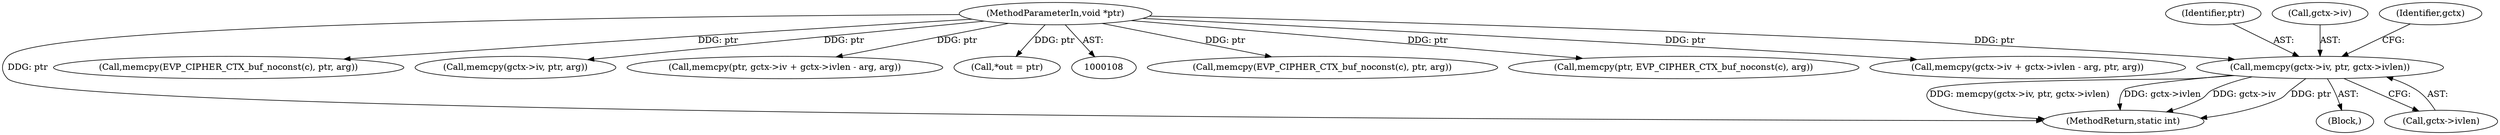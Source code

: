 digraph "0_openssl_00d965474b22b54e4275232bc71ee0c699c5cd21_0@API" {
"1000276" [label="(Call,memcpy(gctx->iv, ptr, gctx->ivlen))"];
"1000112" [label="(MethodParameterIn,void *ptr)"];
"1000464" [label="(Call,memcpy(EVP_CIPHER_CTX_buf_noconst(c), ptr, arg))"];
"1000280" [label="(Identifier,ptr)"];
"1000277" [label="(Call,gctx->iv)"];
"1000262" [label="(Call,memcpy(ptr, EVP_CIPHER_CTX_buf_noconst(c), arg))"];
"1000286" [label="(Identifier,gctx)"];
"1000427" [label="(Call,memcpy(gctx->iv + gctx->ivlen - arg, ptr, arg))"];
"1000614" [label="(MethodReturn,static int)"];
"1000229" [label="(Call,memcpy(EVP_CIPHER_CTX_buf_noconst(c), ptr, arg))"];
"1000276" [label="(Call,memcpy(gctx->iv, ptr, gctx->ivlen))"];
"1000307" [label="(Call,memcpy(gctx->iv, ptr, arg))"];
"1000380" [label="(Call,memcpy(ptr, gctx->iv + gctx->ivlen - arg, arg))"];
"1000528" [label="(Call,*out = ptr)"];
"1000275" [label="(Block,)"];
"1000281" [label="(Call,gctx->ivlen)"];
"1000112" [label="(MethodParameterIn,void *ptr)"];
"1000276" -> "1000275"  [label="AST: "];
"1000276" -> "1000281"  [label="CFG: "];
"1000277" -> "1000276"  [label="AST: "];
"1000280" -> "1000276"  [label="AST: "];
"1000281" -> "1000276"  [label="AST: "];
"1000286" -> "1000276"  [label="CFG: "];
"1000276" -> "1000614"  [label="DDG: ptr"];
"1000276" -> "1000614"  [label="DDG: memcpy(gctx->iv, ptr, gctx->ivlen)"];
"1000276" -> "1000614"  [label="DDG: gctx->ivlen"];
"1000276" -> "1000614"  [label="DDG: gctx->iv"];
"1000112" -> "1000276"  [label="DDG: ptr"];
"1000112" -> "1000108"  [label="AST: "];
"1000112" -> "1000614"  [label="DDG: ptr"];
"1000112" -> "1000229"  [label="DDG: ptr"];
"1000112" -> "1000262"  [label="DDG: ptr"];
"1000112" -> "1000307"  [label="DDG: ptr"];
"1000112" -> "1000380"  [label="DDG: ptr"];
"1000112" -> "1000427"  [label="DDG: ptr"];
"1000112" -> "1000464"  [label="DDG: ptr"];
"1000112" -> "1000528"  [label="DDG: ptr"];
}
